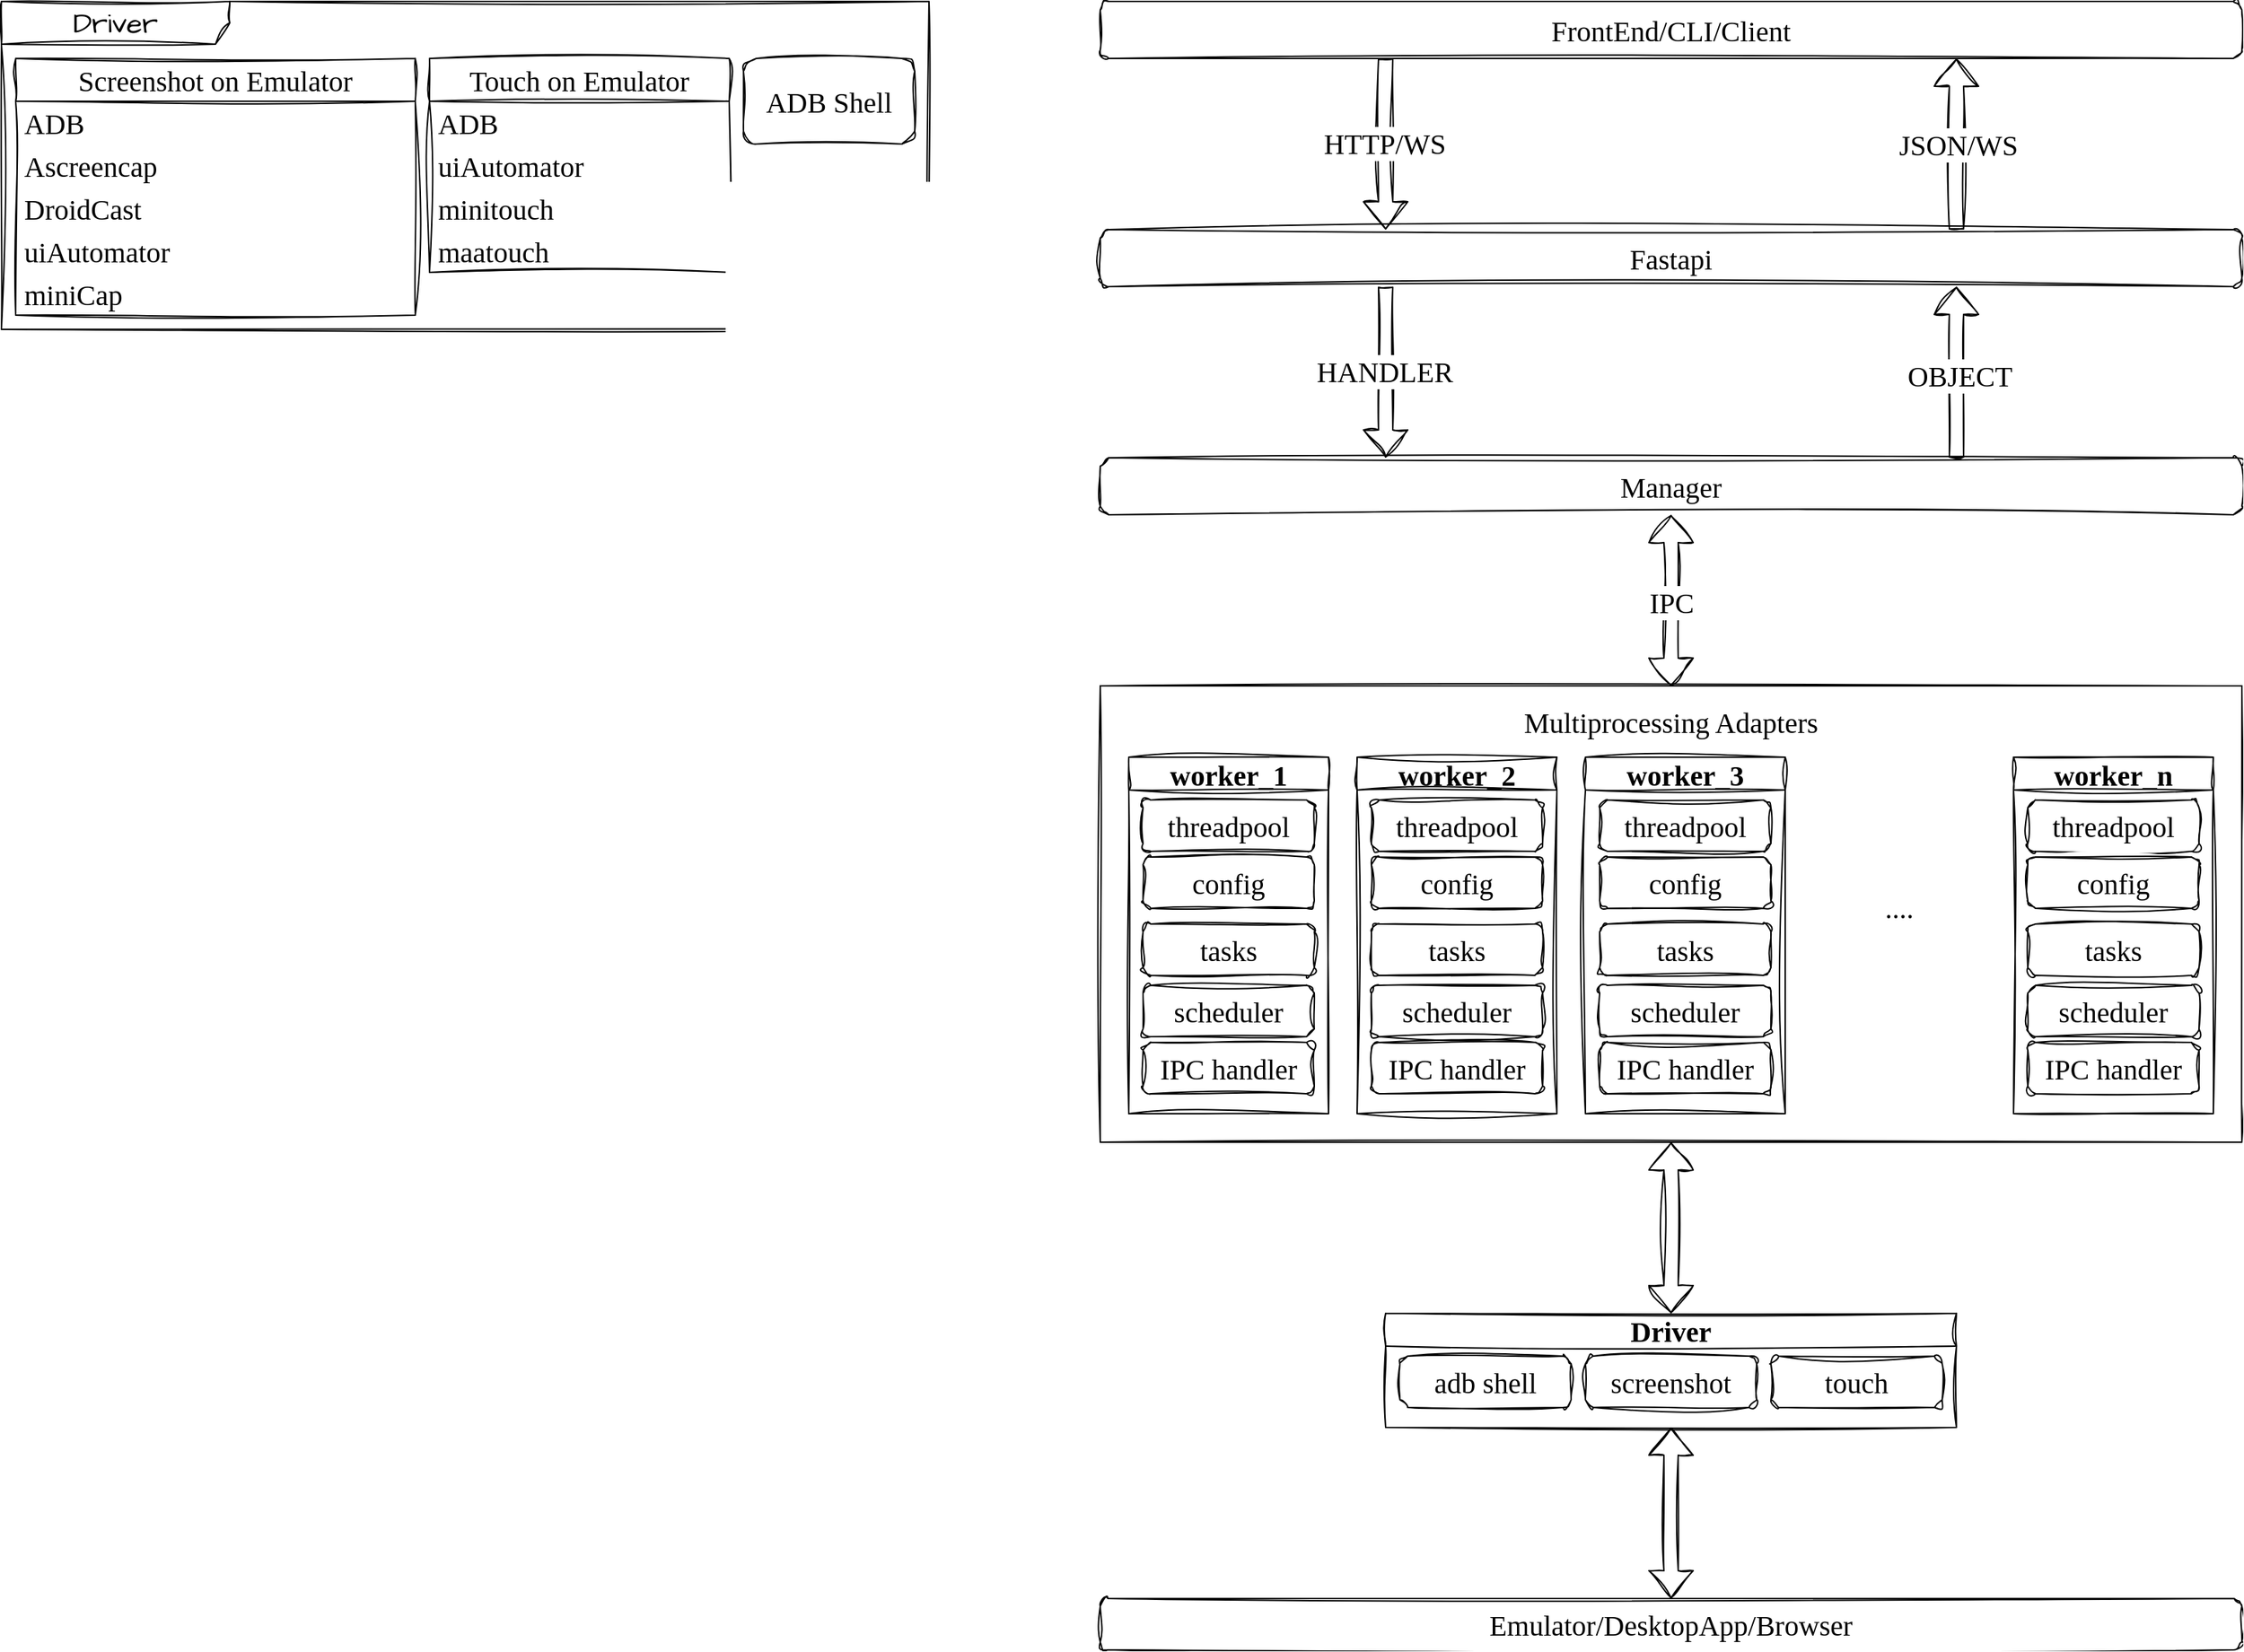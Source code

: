 <mxfile version="21.5.1" type="device">
  <diagram name="第 1 页" id="P8K3t6TnXgJzljz4Uw5Y">
    <mxGraphModel dx="2487" dy="1040" grid="1" gridSize="10" guides="1" tooltips="1" connect="1" arrows="1" fold="1" page="0" pageScale="1" pageWidth="827" pageHeight="1169" math="0" shadow="0">
      <root>
        <mxCell id="0" />
        <mxCell id="1" parent="0" />
        <mxCell id="cutzJB-68W8znu99cxJw-3" value="FrontEnd/CLI/Client" style="rounded=1;whiteSpace=wrap;html=1;sketch=1;hachureGap=4;jiggle=2;curveFitting=1;strokeColor=default;fontFamily=LXGW WenKai;fontSize=20;fontColor=default;fillColor=default;" parent="1" vertex="1">
          <mxGeometry x="120" y="80" width="800" height="40" as="geometry" />
        </mxCell>
        <mxCell id="cutzJB-68W8znu99cxJw-13" value="Fastapi" style="rounded=1;whiteSpace=wrap;html=1;sketch=1;hachureGap=4;jiggle=2;curveFitting=1;strokeColor=default;fontFamily=LXGW WenKai;fontSize=20;fontColor=default;fillColor=default;" parent="1" vertex="1">
          <mxGeometry x="120" y="240" width="800" height="40" as="geometry" />
        </mxCell>
        <mxCell id="cutzJB-68W8znu99cxJw-16" value="Manager" style="rounded=1;whiteSpace=wrap;html=1;sketch=1;hachureGap=4;jiggle=2;curveFitting=1;strokeColor=default;fontFamily=LXGW WenKai;fontSize=20;fontColor=default;fillColor=default;" parent="1" vertex="1">
          <mxGeometry x="120" y="400" width="800" height="40" as="geometry" />
        </mxCell>
        <mxCell id="cutzJB-68W8znu99cxJw-24" value="" style="group" parent="1" vertex="1" connectable="0">
          <mxGeometry x="120" y="520" width="320" height="200" as="geometry" />
        </mxCell>
        <mxCell id="cutzJB-68W8znu99cxJw-21" value="" style="swimlane;startSize=0;rounded=0;sketch=1;hachureGap=4;jiggle=2;curveFitting=1;strokeColor=default;fontFamily=LXGW WenKai;fontSize=20;fontColor=default;fillColor=default;html=1;container=0;fillStyle=auto;" parent="1" vertex="1">
          <mxGeometry x="120" y="560" width="800" height="320" as="geometry">
            <mxRectangle width="50" height="40" as="alternateBounds" />
          </mxGeometry>
        </mxCell>
        <mxCell id="cutzJB-68W8znu99cxJw-22" value="Multiprocessing Adapters" style="text;html=1;strokeColor=none;fillColor=none;align=center;verticalAlign=middle;whiteSpace=wrap;rounded=0;fontSize=20;fontFamily=LXGW WenKai;fontColor=default;container=0;" parent="cutzJB-68W8znu99cxJw-21" vertex="1">
          <mxGeometry x="260" y="10" width="280" height="30" as="geometry" />
        </mxCell>
        <mxCell id="cutzJB-68W8znu99cxJw-63" value="worker_n" style="swimlane;whiteSpace=wrap;html=1;rounded=0;sketch=1;hachureGap=4;jiggle=2;curveFitting=1;strokeColor=default;fontFamily=LXGW WenKai;fontSize=20;fontColor=default;fillColor=default;" parent="cutzJB-68W8znu99cxJw-21" vertex="1">
          <mxGeometry x="640" y="50" width="140" height="250" as="geometry" />
        </mxCell>
        <mxCell id="cutzJB-68W8znu99cxJw-64" value="threadpool" style="rounded=1;whiteSpace=wrap;html=1;sketch=1;hachureGap=4;jiggle=2;curveFitting=1;strokeColor=default;fontFamily=LXGW WenKai;fontSize=20;fontColor=default;fillColor=default;" parent="cutzJB-68W8znu99cxJw-63" vertex="1">
          <mxGeometry x="10" y="30" width="120" height="36" as="geometry" />
        </mxCell>
        <mxCell id="cutzJB-68W8znu99cxJw-65" value="config" style="rounded=1;whiteSpace=wrap;html=1;sketch=1;hachureGap=4;jiggle=2;curveFitting=1;strokeColor=default;fontFamily=LXGW WenKai;fontSize=20;fontColor=default;fillColor=default;" parent="cutzJB-68W8znu99cxJw-63" vertex="1">
          <mxGeometry x="10" y="70" width="120" height="36" as="geometry" />
        </mxCell>
        <mxCell id="cutzJB-68W8znu99cxJw-66" value="tasks" style="rounded=1;whiteSpace=wrap;html=1;sketch=1;hachureGap=4;jiggle=2;curveFitting=1;strokeColor=default;fontFamily=LXGW WenKai;fontSize=20;fontColor=default;fillColor=default;" parent="cutzJB-68W8znu99cxJw-63" vertex="1">
          <mxGeometry x="10" y="117" width="120" height="36" as="geometry" />
        </mxCell>
        <mxCell id="cutzJB-68W8znu99cxJw-67" value="scheduler" style="rounded=1;whiteSpace=wrap;html=1;sketch=1;hachureGap=4;jiggle=2;curveFitting=1;strokeColor=default;fontFamily=LXGW WenKai;fontSize=20;fontColor=default;fillColor=default;" parent="cutzJB-68W8znu99cxJw-63" vertex="1">
          <mxGeometry x="10" y="160" width="120" height="36" as="geometry" />
        </mxCell>
        <mxCell id="cutzJB-68W8znu99cxJw-68" value="IPC handler" style="rounded=1;whiteSpace=wrap;html=1;sketch=1;hachureGap=4;jiggle=2;curveFitting=1;strokeColor=default;fontFamily=LXGW WenKai;fontSize=20;fontColor=default;fillColor=default;" parent="cutzJB-68W8znu99cxJw-63" vertex="1">
          <mxGeometry x="10" y="200" width="120" height="36" as="geometry" />
        </mxCell>
        <mxCell id="cutzJB-68W8znu99cxJw-82" value="worker_2" style="swimlane;whiteSpace=wrap;html=1;rounded=0;sketch=1;hachureGap=4;jiggle=2;curveFitting=1;strokeColor=default;fontFamily=LXGW WenKai;fontSize=20;fontColor=default;fillColor=default;" parent="cutzJB-68W8znu99cxJw-21" vertex="1">
          <mxGeometry x="180" y="50" width="140" height="250" as="geometry" />
        </mxCell>
        <mxCell id="cutzJB-68W8znu99cxJw-83" value="threadpool" style="rounded=1;whiteSpace=wrap;html=1;sketch=1;hachureGap=4;jiggle=2;curveFitting=1;strokeColor=default;fontFamily=LXGW WenKai;fontSize=20;fontColor=default;fillColor=default;" parent="cutzJB-68W8znu99cxJw-82" vertex="1">
          <mxGeometry x="10" y="30" width="120" height="36" as="geometry" />
        </mxCell>
        <mxCell id="cutzJB-68W8znu99cxJw-84" value="config" style="rounded=1;whiteSpace=wrap;html=1;sketch=1;hachureGap=4;jiggle=2;curveFitting=1;strokeColor=default;fontFamily=LXGW WenKai;fontSize=20;fontColor=default;fillColor=default;" parent="cutzJB-68W8znu99cxJw-82" vertex="1">
          <mxGeometry x="10" y="70" width="120" height="36" as="geometry" />
        </mxCell>
        <mxCell id="cutzJB-68W8znu99cxJw-85" value="tasks" style="rounded=1;whiteSpace=wrap;html=1;sketch=1;hachureGap=4;jiggle=2;curveFitting=1;strokeColor=default;fontFamily=LXGW WenKai;fontSize=20;fontColor=default;fillColor=default;" parent="cutzJB-68W8znu99cxJw-82" vertex="1">
          <mxGeometry x="10" y="117" width="120" height="36" as="geometry" />
        </mxCell>
        <mxCell id="cutzJB-68W8znu99cxJw-86" value="scheduler" style="rounded=1;whiteSpace=wrap;html=1;sketch=1;hachureGap=4;jiggle=2;curveFitting=1;strokeColor=default;fontFamily=LXGW WenKai;fontSize=20;fontColor=default;fillColor=default;" parent="cutzJB-68W8znu99cxJw-82" vertex="1">
          <mxGeometry x="10" y="160" width="120" height="36" as="geometry" />
        </mxCell>
        <mxCell id="cutzJB-68W8znu99cxJw-87" value="IPC handler" style="rounded=1;whiteSpace=wrap;html=1;sketch=1;hachureGap=4;jiggle=2;curveFitting=1;strokeColor=default;fontFamily=LXGW WenKai;fontSize=20;fontColor=default;fillColor=default;" parent="cutzJB-68W8znu99cxJw-82" vertex="1">
          <mxGeometry x="10" y="200" width="120" height="36" as="geometry" />
        </mxCell>
        <mxCell id="cutzJB-68W8znu99cxJw-88" value="worker_3" style="swimlane;whiteSpace=wrap;html=1;rounded=0;sketch=1;hachureGap=4;jiggle=2;curveFitting=1;strokeColor=default;fontFamily=LXGW WenKai;fontSize=20;fontColor=default;fillColor=default;" parent="cutzJB-68W8znu99cxJw-21" vertex="1">
          <mxGeometry x="340" y="50" width="140" height="250" as="geometry" />
        </mxCell>
        <mxCell id="cutzJB-68W8znu99cxJw-89" value="threadpool" style="rounded=1;whiteSpace=wrap;html=1;sketch=1;hachureGap=4;jiggle=2;curveFitting=1;strokeColor=default;fontFamily=LXGW WenKai;fontSize=20;fontColor=default;fillColor=default;" parent="cutzJB-68W8znu99cxJw-88" vertex="1">
          <mxGeometry x="10" y="30" width="120" height="36" as="geometry" />
        </mxCell>
        <mxCell id="cutzJB-68W8znu99cxJw-90" value="config" style="rounded=1;whiteSpace=wrap;html=1;sketch=1;hachureGap=4;jiggle=2;curveFitting=1;strokeColor=default;fontFamily=LXGW WenKai;fontSize=20;fontColor=default;fillColor=default;" parent="cutzJB-68W8znu99cxJw-88" vertex="1">
          <mxGeometry x="10" y="70" width="120" height="36" as="geometry" />
        </mxCell>
        <mxCell id="cutzJB-68W8znu99cxJw-91" value="tasks" style="rounded=1;whiteSpace=wrap;html=1;sketch=1;hachureGap=4;jiggle=2;curveFitting=1;strokeColor=default;fontFamily=LXGW WenKai;fontSize=20;fontColor=default;fillColor=default;" parent="cutzJB-68W8znu99cxJw-88" vertex="1">
          <mxGeometry x="10" y="117" width="120" height="36" as="geometry" />
        </mxCell>
        <mxCell id="cutzJB-68W8znu99cxJw-92" value="scheduler" style="rounded=1;whiteSpace=wrap;html=1;sketch=1;hachureGap=4;jiggle=2;curveFitting=1;strokeColor=default;fontFamily=LXGW WenKai;fontSize=20;fontColor=default;fillColor=default;" parent="cutzJB-68W8znu99cxJw-88" vertex="1">
          <mxGeometry x="10" y="160" width="120" height="36" as="geometry" />
        </mxCell>
        <mxCell id="cutzJB-68W8znu99cxJw-93" value="IPC handler" style="rounded=1;whiteSpace=wrap;html=1;sketch=1;hachureGap=4;jiggle=2;curveFitting=1;strokeColor=default;fontFamily=LXGW WenKai;fontSize=20;fontColor=default;fillColor=default;" parent="cutzJB-68W8znu99cxJw-88" vertex="1">
          <mxGeometry x="10" y="200" width="120" height="36" as="geometry" />
        </mxCell>
        <mxCell id="cutzJB-68W8znu99cxJw-69" value="...." style="text;html=1;strokeColor=none;fillColor=none;align=center;verticalAlign=middle;whiteSpace=wrap;rounded=0;fontSize=20;fontFamily=LXGW WenKai;fontColor=default;" parent="cutzJB-68W8znu99cxJw-21" vertex="1">
          <mxGeometry x="530" y="140" width="60" height="30" as="geometry" />
        </mxCell>
        <mxCell id="cutzJB-68W8znu99cxJw-30" value="" style="shape=flexArrow;endArrow=classic;startArrow=classic;html=1;rounded=0;sketch=1;hachureGap=4;jiggle=2;curveFitting=1;fontFamily=LXGW WenKai;fontSource=https%3A%2F%2Ffonts.googleapis.com%2Fcss%3Ffamily%3DArchitects%2BDaughter;fontSize=20;fontColor=default;entryX=0.5;entryY=1;entryDx=0;entryDy=0;exitX=0.5;exitY=0;exitDx=0;exitDy=0;" parent="1" source="cutzJB-68W8znu99cxJw-21" target="cutzJB-68W8znu99cxJw-16" edge="1">
          <mxGeometry width="100" height="100" relative="1" as="geometry">
            <mxPoint x="470" y="570" as="sourcePoint" />
            <mxPoint x="570" y="470" as="targetPoint" />
          </mxGeometry>
        </mxCell>
        <mxCell id="cutzJB-68W8znu99cxJw-31" value="IPC" style="edgeLabel;html=1;align=center;verticalAlign=middle;resizable=0;points=[];fontSize=20;fontFamily=LXGW WenKai;fontColor=default;" parent="cutzJB-68W8znu99cxJw-30" vertex="1" connectable="0">
          <mxGeometry x="-0.017" relative="1" as="geometry">
            <mxPoint as="offset" />
          </mxGeometry>
        </mxCell>
        <mxCell id="cutzJB-68W8znu99cxJw-44" value="worker_1" style="swimlane;whiteSpace=wrap;html=1;rounded=0;sketch=1;hachureGap=4;jiggle=2;curveFitting=1;strokeColor=default;fontFamily=LXGW WenKai;fontSize=20;fontColor=default;fillColor=default;" parent="1" vertex="1">
          <mxGeometry x="140" y="610" width="140" height="250" as="geometry" />
        </mxCell>
        <mxCell id="cutzJB-68W8znu99cxJw-47" value="threadpool" style="rounded=1;whiteSpace=wrap;html=1;sketch=1;hachureGap=4;jiggle=2;curveFitting=1;strokeColor=default;fontFamily=LXGW WenKai;fontSize=20;fontColor=default;fillColor=default;" parent="cutzJB-68W8znu99cxJw-44" vertex="1">
          <mxGeometry x="10" y="30" width="120" height="36" as="geometry" />
        </mxCell>
        <mxCell id="cutzJB-68W8znu99cxJw-48" value="config" style="rounded=1;whiteSpace=wrap;html=1;sketch=1;hachureGap=4;jiggle=2;curveFitting=1;strokeColor=default;fontFamily=LXGW WenKai;fontSize=20;fontColor=default;fillColor=default;" parent="cutzJB-68W8znu99cxJw-44" vertex="1">
          <mxGeometry x="10" y="70" width="120" height="36" as="geometry" />
        </mxCell>
        <mxCell id="cutzJB-68W8znu99cxJw-46" value="tasks" style="rounded=1;whiteSpace=wrap;html=1;sketch=1;hachureGap=4;jiggle=2;curveFitting=1;strokeColor=default;fontFamily=LXGW WenKai;fontSize=20;fontColor=default;fillColor=default;" parent="cutzJB-68W8znu99cxJw-44" vertex="1">
          <mxGeometry x="10" y="117" width="120" height="36" as="geometry" />
        </mxCell>
        <mxCell id="cutzJB-68W8znu99cxJw-45" value="scheduler" style="rounded=1;whiteSpace=wrap;html=1;sketch=1;hachureGap=4;jiggle=2;curveFitting=1;strokeColor=default;fontFamily=LXGW WenKai;fontSize=20;fontColor=default;fillColor=default;" parent="cutzJB-68W8znu99cxJw-44" vertex="1">
          <mxGeometry x="10" y="160" width="120" height="36" as="geometry" />
        </mxCell>
        <mxCell id="cutzJB-68W8znu99cxJw-50" value="IPC handler" style="rounded=1;whiteSpace=wrap;html=1;sketch=1;hachureGap=4;jiggle=2;curveFitting=1;strokeColor=default;fontFamily=LXGW WenKai;fontSize=20;fontColor=default;fillColor=default;" parent="cutzJB-68W8znu99cxJw-44" vertex="1">
          <mxGeometry x="10" y="200" width="120" height="36" as="geometry" />
        </mxCell>
        <mxCell id="cutzJB-68W8znu99cxJw-70" value="" style="shape=flexArrow;endArrow=classic;html=1;rounded=0;sketch=1;hachureGap=4;jiggle=2;curveFitting=1;fontFamily=LXGW WenKai;fontSource=https%3A%2F%2Ffonts.googleapis.com%2Fcss%3Ffamily%3DArchitects%2BDaughter;fontSize=20;fontColor=default;exitX=0.25;exitY=1;exitDx=0;exitDy=0;entryX=0.25;entryY=0;entryDx=0;entryDy=0;" parent="1" source="cutzJB-68W8znu99cxJw-3" target="cutzJB-68W8znu99cxJw-13" edge="1">
          <mxGeometry width="50" height="50" relative="1" as="geometry">
            <mxPoint x="340" y="210" as="sourcePoint" />
            <mxPoint x="390" y="160" as="targetPoint" />
          </mxGeometry>
        </mxCell>
        <mxCell id="cutzJB-68W8znu99cxJw-71" value="HTTP/WS" style="edgeLabel;html=1;align=center;verticalAlign=middle;resizable=0;points=[];fontSize=20;fontFamily=LXGW WenKai;fontColor=default;" parent="cutzJB-68W8znu99cxJw-70" vertex="1" connectable="0">
          <mxGeometry x="-0.02" y="-1" relative="1" as="geometry">
            <mxPoint as="offset" />
          </mxGeometry>
        </mxCell>
        <mxCell id="cutzJB-68W8znu99cxJw-72" value="" style="shape=flexArrow;endArrow=classic;html=1;rounded=0;sketch=1;hachureGap=4;jiggle=2;curveFitting=1;fontFamily=LXGW WenKai;fontSource=https%3A%2F%2Ffonts.googleapis.com%2Fcss%3Ffamily%3DArchitects%2BDaughter;fontSize=20;fontColor=default;exitX=0.75;exitY=0;exitDx=0;exitDy=0;entryX=0.75;entryY=1;entryDx=0;entryDy=0;" parent="1" source="cutzJB-68W8znu99cxJw-13" target="cutzJB-68W8znu99cxJw-3" edge="1">
          <mxGeometry width="50" height="50" relative="1" as="geometry">
            <mxPoint x="760" y="210" as="sourcePoint" />
            <mxPoint x="810" y="160" as="targetPoint" />
          </mxGeometry>
        </mxCell>
        <mxCell id="cutzJB-68W8znu99cxJw-73" value="JSON/WS" style="edgeLabel;html=1;align=center;verticalAlign=middle;resizable=0;points=[];fontSize=20;fontFamily=LXGW WenKai;fontColor=default;" parent="cutzJB-68W8znu99cxJw-72" vertex="1" connectable="0">
          <mxGeometry x="0.005" y="-1" relative="1" as="geometry">
            <mxPoint as="offset" />
          </mxGeometry>
        </mxCell>
        <mxCell id="cutzJB-68W8znu99cxJw-74" value="" style="shape=flexArrow;endArrow=classic;html=1;rounded=0;sketch=1;hachureGap=4;jiggle=2;curveFitting=1;fontFamily=LXGW WenKai;fontSource=https%3A%2F%2Ffonts.googleapis.com%2Fcss%3Ffamily%3DArchitects%2BDaughter;fontSize=20;fontColor=default;entryX=0.25;entryY=0;entryDx=0;entryDy=0;exitX=0.25;exitY=1;exitDx=0;exitDy=0;" parent="1" source="cutzJB-68W8znu99cxJw-13" target="cutzJB-68W8znu99cxJw-16" edge="1">
          <mxGeometry width="50" height="50" relative="1" as="geometry">
            <mxPoint x="1080" y="220" as="sourcePoint" />
            <mxPoint x="1080" y="340" as="targetPoint" />
          </mxGeometry>
        </mxCell>
        <mxCell id="cutzJB-68W8znu99cxJw-75" value="HANDLER" style="edgeLabel;html=1;align=center;verticalAlign=middle;resizable=0;points=[];fontSize=20;fontFamily=LXGW WenKai;fontColor=default;" parent="cutzJB-68W8znu99cxJw-74" vertex="1" connectable="0">
          <mxGeometry x="-0.02" y="-1" relative="1" as="geometry">
            <mxPoint as="offset" />
          </mxGeometry>
        </mxCell>
        <mxCell id="cutzJB-68W8znu99cxJw-77" value="" style="shape=flexArrow;endArrow=classic;html=1;rounded=0;sketch=1;hachureGap=4;jiggle=2;curveFitting=1;fontFamily=LXGW WenKai;fontSource=https%3A%2F%2Ffonts.googleapis.com%2Fcss%3Ffamily%3DArchitects%2BDaughter;fontSize=20;fontColor=default;exitX=0.75;exitY=0;exitDx=0;exitDy=0;entryX=0.75;entryY=1;entryDx=0;entryDy=0;" parent="1" source="cutzJB-68W8znu99cxJw-16" target="cutzJB-68W8znu99cxJw-13" edge="1">
          <mxGeometry width="50" height="50" relative="1" as="geometry">
            <mxPoint x="940" y="370" as="sourcePoint" />
            <mxPoint x="990" y="320" as="targetPoint" />
          </mxGeometry>
        </mxCell>
        <mxCell id="cutzJB-68W8znu99cxJw-78" value="OBJECT" style="edgeLabel;html=1;align=center;verticalAlign=middle;resizable=0;points=[];fontSize=20;fontFamily=LXGW WenKai;fontColor=default;" parent="cutzJB-68W8znu99cxJw-77" vertex="1" connectable="0">
          <mxGeometry x="-0.024" y="-2" relative="1" as="geometry">
            <mxPoint as="offset" />
          </mxGeometry>
        </mxCell>
        <mxCell id="cutzJB-68W8znu99cxJw-97" value="Emulator/DesktopApp/Browser" style="rounded=1;whiteSpace=wrap;html=1;sketch=1;hachureGap=4;jiggle=2;curveFitting=1;strokeColor=default;fontFamily=LXGW WenKai;fontSize=20;fontColor=default;fillColor=default;" parent="1" vertex="1">
          <mxGeometry x="120" y="1200" width="800" height="36" as="geometry" />
        </mxCell>
        <mxCell id="cutzJB-68W8znu99cxJw-98" value="" style="shape=flexArrow;endArrow=classic;startArrow=classic;html=1;rounded=0;sketch=1;hachureGap=4;jiggle=2;curveFitting=1;fontFamily=LXGW WenKai;fontSource=https%3A%2F%2Ffonts.googleapis.com%2Fcss%3Ffamily%3DArchitects%2BDaughter;fontSize=20;fontColor=default;exitX=0.5;exitY=0;exitDx=0;exitDy=0;entryX=0.5;entryY=1;entryDx=0;entryDy=0;" parent="1" source="cutzJB-68W8znu99cxJw-97" target="cutzJB-68W8znu99cxJw-100" edge="1">
          <mxGeometry width="100" height="100" relative="1" as="geometry">
            <mxPoint x="480" y="1140" as="sourcePoint" />
            <mxPoint x="560" y="1100" as="targetPoint" />
          </mxGeometry>
        </mxCell>
        <mxCell id="cutzJB-68W8znu99cxJw-99" value="" style="shape=flexArrow;endArrow=classic;startArrow=classic;html=1;rounded=0;sketch=1;hachureGap=4;jiggle=2;curveFitting=1;fontFamily=LXGW WenKai;fontSource=https%3A%2F%2Ffonts.googleapis.com%2Fcss%3Ffamily%3DArchitects%2BDaughter;fontSize=20;fontColor=default;exitX=0.5;exitY=0;exitDx=0;exitDy=0;entryX=0.5;entryY=1;entryDx=0;entryDy=0;" parent="1" source="cutzJB-68W8znu99cxJw-100" target="cutzJB-68W8znu99cxJw-21" edge="1">
          <mxGeometry width="100" height="100" relative="1" as="geometry">
            <mxPoint x="520" y="1000" as="sourcePoint" />
            <mxPoint x="670" y="890" as="targetPoint" />
          </mxGeometry>
        </mxCell>
        <mxCell id="cutzJB-68W8znu99cxJw-100" value="Driver" style="swimlane;whiteSpace=wrap;html=1;rounded=0;sketch=1;hachureGap=4;jiggle=2;curveFitting=1;strokeColor=default;fontFamily=LXGW WenKai;fontSize=20;fontColor=default;fillColor=default;" parent="1" vertex="1">
          <mxGeometry x="320" y="1000" width="400" height="80" as="geometry" />
        </mxCell>
        <mxCell id="cutzJB-68W8znu99cxJw-101" value="adb shell" style="rounded=1;whiteSpace=wrap;html=1;sketch=1;hachureGap=4;jiggle=2;curveFitting=1;strokeColor=default;fontFamily=LXGW WenKai;fontSize=20;fontColor=default;fillColor=default;" parent="cutzJB-68W8znu99cxJw-100" vertex="1">
          <mxGeometry x="10" y="30" width="120" height="36" as="geometry" />
        </mxCell>
        <mxCell id="cutzJB-68W8znu99cxJw-102" value="screenshot" style="rounded=1;whiteSpace=wrap;html=1;sketch=1;hachureGap=4;jiggle=2;curveFitting=1;strokeColor=default;fontFamily=LXGW WenKai;fontSize=20;fontColor=default;fillColor=default;" parent="cutzJB-68W8znu99cxJw-100" vertex="1">
          <mxGeometry x="140" y="30" width="120" height="36" as="geometry" />
        </mxCell>
        <mxCell id="cutzJB-68W8znu99cxJw-103" value="touch" style="rounded=1;whiteSpace=wrap;html=1;sketch=1;hachureGap=4;jiggle=2;curveFitting=1;strokeColor=default;fontFamily=LXGW WenKai;fontSize=20;fontColor=default;fillColor=default;" parent="cutzJB-68W8znu99cxJw-100" vertex="1">
          <mxGeometry x="270" y="30" width="120" height="36" as="geometry" />
        </mxCell>
        <mxCell id="i38PXLECyoin7M_xozy--1" value="Driver" style="shape=umlFrame;whiteSpace=wrap;html=1;pointerEvents=0;recursiveResize=0;container=1;collapsible=0;width=160;sketch=1;hachureGap=4;jiggle=2;curveFitting=1;fontFamily=Architects Daughter;fontSource=https%3A%2F%2Ffonts.googleapis.com%2Fcss%3Ffamily%3DArchitects%2BDaughter;fontSize=20;" vertex="1" parent="1">
          <mxGeometry x="-650" y="80" width="650" height="230" as="geometry" />
        </mxCell>
        <mxCell id="i38PXLECyoin7M_xozy--2" value="Screenshot on Emulator" style="swimlane;fontStyle=0;childLayout=stackLayout;horizontal=1;startSize=30;horizontalStack=0;resizeParent=1;resizeParentMax=0;resizeLast=0;collapsible=1;marginBottom=0;whiteSpace=wrap;html=1;sketch=1;hachureGap=4;jiggle=2;curveFitting=1;fontFamily=LXGW WenKai;fontSize=20;" vertex="1" parent="i38PXLECyoin7M_xozy--1">
          <mxGeometry x="10" y="40" width="280" height="180" as="geometry" />
        </mxCell>
        <mxCell id="i38PXLECyoin7M_xozy--3" value="ADB" style="text;strokeColor=none;fillColor=none;align=left;verticalAlign=middle;spacingLeft=4;spacingRight=4;overflow=hidden;points=[[0,0.5],[1,0.5]];portConstraint=eastwest;rotatable=0;whiteSpace=wrap;html=1;fontSize=20;fontFamily=LXGW WenKai;" vertex="1" parent="i38PXLECyoin7M_xozy--2">
          <mxGeometry y="30" width="280" height="30" as="geometry" />
        </mxCell>
        <mxCell id="i38PXLECyoin7M_xozy--4" value="Ascreencap" style="text;strokeColor=none;fillColor=none;align=left;verticalAlign=middle;spacingLeft=4;spacingRight=4;overflow=hidden;points=[[0,0.5],[1,0.5]];portConstraint=eastwest;rotatable=0;whiteSpace=wrap;html=1;fontSize=20;fontFamily=LXGW WenKai;" vertex="1" parent="i38PXLECyoin7M_xozy--2">
          <mxGeometry y="60" width="280" height="30" as="geometry" />
        </mxCell>
        <mxCell id="i38PXLECyoin7M_xozy--5" value="DroidCast" style="text;strokeColor=none;fillColor=none;align=left;verticalAlign=middle;spacingLeft=4;spacingRight=4;overflow=hidden;points=[[0,0.5],[1,0.5]];portConstraint=eastwest;rotatable=0;whiteSpace=wrap;html=1;fontSize=20;fontFamily=LXGW WenKai;" vertex="1" parent="i38PXLECyoin7M_xozy--2">
          <mxGeometry y="90" width="280" height="30" as="geometry" />
        </mxCell>
        <mxCell id="i38PXLECyoin7M_xozy--6" value="uiAutomator" style="text;strokeColor=none;fillColor=none;align=left;verticalAlign=middle;spacingLeft=4;spacingRight=4;overflow=hidden;points=[[0,0.5],[1,0.5]];portConstraint=eastwest;rotatable=0;whiteSpace=wrap;html=1;fontSize=20;fontFamily=LXGW WenKai;" vertex="1" parent="i38PXLECyoin7M_xozy--2">
          <mxGeometry y="120" width="280" height="30" as="geometry" />
        </mxCell>
        <mxCell id="i38PXLECyoin7M_xozy--7" value="miniCap" style="text;strokeColor=none;fillColor=none;align=left;verticalAlign=middle;spacingLeft=4;spacingRight=4;overflow=hidden;points=[[0,0.5],[1,0.5]];portConstraint=eastwest;rotatable=0;whiteSpace=wrap;html=1;fontSize=20;fontFamily=LXGW WenKai;" vertex="1" parent="i38PXLECyoin7M_xozy--2">
          <mxGeometry y="150" width="280" height="30" as="geometry" />
        </mxCell>
        <mxCell id="i38PXLECyoin7M_xozy--8" value="Touch on Emulator" style="swimlane;fontStyle=0;childLayout=stackLayout;horizontal=1;startSize=30;horizontalStack=0;resizeParent=1;resizeParentMax=0;resizeLast=0;collapsible=1;marginBottom=0;whiteSpace=wrap;html=1;sketch=1;hachureGap=4;jiggle=2;curveFitting=1;fontFamily=LXGW WenKai;fontSize=20;" vertex="1" parent="i38PXLECyoin7M_xozy--1">
          <mxGeometry x="300" y="40" width="210" height="150" as="geometry" />
        </mxCell>
        <mxCell id="i38PXLECyoin7M_xozy--9" value="ADB" style="text;strokeColor=none;fillColor=none;align=left;verticalAlign=middle;spacingLeft=4;spacingRight=4;overflow=hidden;points=[[0,0.5],[1,0.5]];portConstraint=eastwest;rotatable=0;whiteSpace=wrap;html=1;fontSize=20;fontFamily=LXGW WenKai;" vertex="1" parent="i38PXLECyoin7M_xozy--8">
          <mxGeometry y="30" width="210" height="30" as="geometry" />
        </mxCell>
        <mxCell id="i38PXLECyoin7M_xozy--10" value="uiAutomator" style="text;strokeColor=none;fillColor=none;align=left;verticalAlign=middle;spacingLeft=4;spacingRight=4;overflow=hidden;points=[[0,0.5],[1,0.5]];portConstraint=eastwest;rotatable=0;whiteSpace=wrap;html=1;fontSize=20;fontFamily=LXGW WenKai;" vertex="1" parent="i38PXLECyoin7M_xozy--8">
          <mxGeometry y="60" width="210" height="30" as="geometry" />
        </mxCell>
        <mxCell id="i38PXLECyoin7M_xozy--11" value="minitouch" style="text;strokeColor=none;fillColor=none;align=left;verticalAlign=middle;spacingLeft=4;spacingRight=4;overflow=hidden;points=[[0,0.5],[1,0.5]];portConstraint=eastwest;rotatable=0;whiteSpace=wrap;html=1;fontSize=20;fontFamily=LXGW WenKai;" vertex="1" parent="i38PXLECyoin7M_xozy--8">
          <mxGeometry y="90" width="210" height="30" as="geometry" />
        </mxCell>
        <mxCell id="i38PXLECyoin7M_xozy--12" value="maatouch" style="text;strokeColor=none;fillColor=none;align=left;verticalAlign=middle;spacingLeft=4;spacingRight=4;overflow=hidden;points=[[0,0.5],[1,0.5]];portConstraint=eastwest;rotatable=0;whiteSpace=wrap;html=1;fontSize=20;fontFamily=LXGW WenKai;" vertex="1" parent="i38PXLECyoin7M_xozy--8">
          <mxGeometry y="120" width="210" height="30" as="geometry" />
        </mxCell>
        <mxCell id="i38PXLECyoin7M_xozy--13" value="ADB Shell" style="rounded=1;whiteSpace=wrap;html=1;sketch=1;hachureGap=4;jiggle=2;curveFitting=1;strokeColor=default;fontFamily=LXGW WenKai;fontSize=20;fontColor=default;fillColor=default;" vertex="1" parent="i38PXLECyoin7M_xozy--1">
          <mxGeometry x="520" y="40" width="120" height="60" as="geometry" />
        </mxCell>
      </root>
    </mxGraphModel>
  </diagram>
</mxfile>
